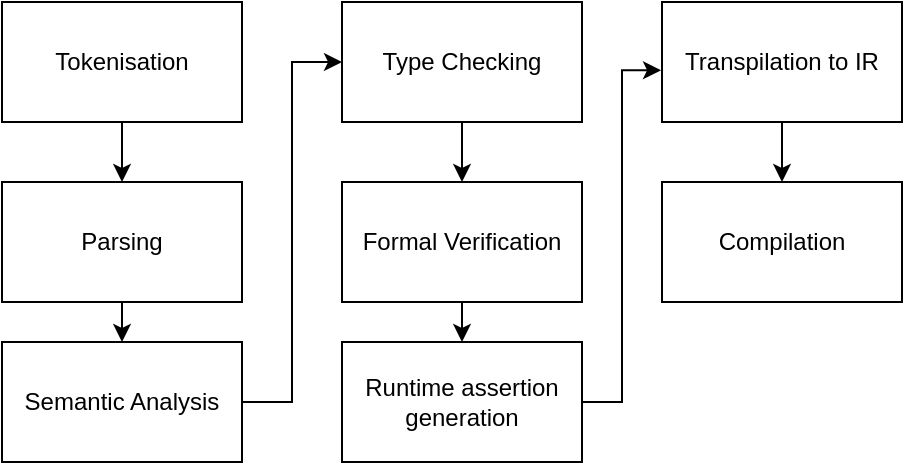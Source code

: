 <mxfile version="22.1.5" type="device">
  <diagram name="Page-1" id="n0mfOHGeVxuZvLlO0nxL">
    <mxGraphModel dx="1146" dy="642" grid="1" gridSize="10" guides="1" tooltips="1" connect="1" arrows="1" fold="1" page="1" pageScale="1" pageWidth="827" pageHeight="1169" math="0" shadow="0">
      <root>
        <mxCell id="0" />
        <mxCell id="1" parent="0" />
        <mxCell id="JwqNrnTWfQRhDdLODumR-9" style="edgeStyle=orthogonalEdgeStyle;rounded=0;orthogonalLoop=1;jettySize=auto;html=1;exitX=0.5;exitY=1;exitDx=0;exitDy=0;entryX=0.5;entryY=0;entryDx=0;entryDy=0;" edge="1" parent="1" source="JwqNrnTWfQRhDdLODumR-1" target="JwqNrnTWfQRhDdLODumR-2">
          <mxGeometry relative="1" as="geometry" />
        </mxCell>
        <mxCell id="JwqNrnTWfQRhDdLODumR-1" value="Tokenisation" style="rounded=0;whiteSpace=wrap;html=1;" vertex="1" parent="1">
          <mxGeometry x="30" y="460" width="120" height="60" as="geometry" />
        </mxCell>
        <mxCell id="JwqNrnTWfQRhDdLODumR-10" style="edgeStyle=orthogonalEdgeStyle;rounded=0;orthogonalLoop=1;jettySize=auto;html=1;exitX=0.5;exitY=1;exitDx=0;exitDy=0;entryX=0.5;entryY=0;entryDx=0;entryDy=0;" edge="1" parent="1" source="JwqNrnTWfQRhDdLODumR-2" target="JwqNrnTWfQRhDdLODumR-3">
          <mxGeometry relative="1" as="geometry" />
        </mxCell>
        <mxCell id="JwqNrnTWfQRhDdLODumR-2" value="Parsing" style="rounded=0;whiteSpace=wrap;html=1;" vertex="1" parent="1">
          <mxGeometry x="30" y="550" width="120" height="60" as="geometry" />
        </mxCell>
        <mxCell id="JwqNrnTWfQRhDdLODumR-11" style="edgeStyle=orthogonalEdgeStyle;rounded=0;orthogonalLoop=1;jettySize=auto;html=1;exitX=1;exitY=0.5;exitDx=0;exitDy=0;entryX=0;entryY=0.5;entryDx=0;entryDy=0;" edge="1" parent="1" source="JwqNrnTWfQRhDdLODumR-3" target="JwqNrnTWfQRhDdLODumR-4">
          <mxGeometry relative="1" as="geometry" />
        </mxCell>
        <mxCell id="JwqNrnTWfQRhDdLODumR-3" value="Semantic Analysis" style="rounded=0;whiteSpace=wrap;html=1;" vertex="1" parent="1">
          <mxGeometry x="30" y="630" width="120" height="60" as="geometry" />
        </mxCell>
        <mxCell id="JwqNrnTWfQRhDdLODumR-4" value="Type Checking" style="rounded=0;whiteSpace=wrap;html=1;" vertex="1" parent="1">
          <mxGeometry x="200" y="460" width="120" height="60" as="geometry" />
        </mxCell>
        <mxCell id="JwqNrnTWfQRhDdLODumR-14" style="edgeStyle=orthogonalEdgeStyle;rounded=0;orthogonalLoop=1;jettySize=auto;html=1;exitX=0.5;exitY=1;exitDx=0;exitDy=0;entryX=0.5;entryY=0;entryDx=0;entryDy=0;" edge="1" parent="1" source="JwqNrnTWfQRhDdLODumR-5" target="JwqNrnTWfQRhDdLODumR-6">
          <mxGeometry relative="1" as="geometry" />
        </mxCell>
        <mxCell id="JwqNrnTWfQRhDdLODumR-5" value="Formal Verification" style="rounded=0;whiteSpace=wrap;html=1;" vertex="1" parent="1">
          <mxGeometry x="200" y="550" width="120" height="60" as="geometry" />
        </mxCell>
        <mxCell id="JwqNrnTWfQRhDdLODumR-6" value="Runtime assertion generation" style="rounded=0;whiteSpace=wrap;html=1;" vertex="1" parent="1">
          <mxGeometry x="200" y="630" width="120" height="60" as="geometry" />
        </mxCell>
        <mxCell id="JwqNrnTWfQRhDdLODumR-16" style="edgeStyle=orthogonalEdgeStyle;rounded=0;orthogonalLoop=1;jettySize=auto;html=1;exitX=0.5;exitY=1;exitDx=0;exitDy=0;" edge="1" parent="1" source="JwqNrnTWfQRhDdLODumR-7" target="JwqNrnTWfQRhDdLODumR-8">
          <mxGeometry relative="1" as="geometry" />
        </mxCell>
        <mxCell id="JwqNrnTWfQRhDdLODumR-7" value="Transpilation to IR" style="rounded=0;whiteSpace=wrap;html=1;" vertex="1" parent="1">
          <mxGeometry x="360" y="460" width="120" height="60" as="geometry" />
        </mxCell>
        <mxCell id="JwqNrnTWfQRhDdLODumR-8" value="Compilation" style="rounded=0;whiteSpace=wrap;html=1;" vertex="1" parent="1">
          <mxGeometry x="360" y="550" width="120" height="60" as="geometry" />
        </mxCell>
        <mxCell id="JwqNrnTWfQRhDdLODumR-12" style="edgeStyle=orthogonalEdgeStyle;rounded=0;orthogonalLoop=1;jettySize=auto;html=1;exitX=1;exitY=0.5;exitDx=0;exitDy=0;entryX=-0.004;entryY=0.569;entryDx=0;entryDy=0;entryPerimeter=0;" edge="1" parent="1" source="JwqNrnTWfQRhDdLODumR-6" target="JwqNrnTWfQRhDdLODumR-7">
          <mxGeometry relative="1" as="geometry" />
        </mxCell>
        <mxCell id="JwqNrnTWfQRhDdLODumR-13" style="edgeStyle=orthogonalEdgeStyle;rounded=0;orthogonalLoop=1;jettySize=auto;html=1;exitX=0.5;exitY=1;exitDx=0;exitDy=0;" edge="1" parent="1" source="JwqNrnTWfQRhDdLODumR-4" target="JwqNrnTWfQRhDdLODumR-5">
          <mxGeometry relative="1" as="geometry" />
        </mxCell>
      </root>
    </mxGraphModel>
  </diagram>
</mxfile>
